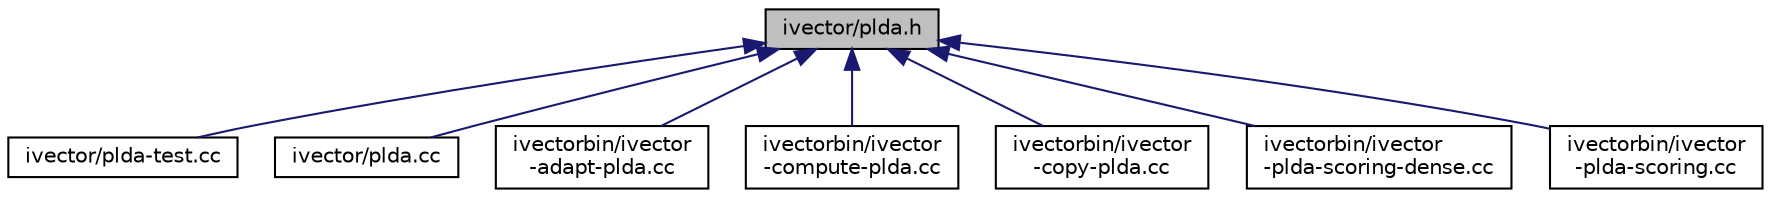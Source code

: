 digraph "ivector/plda.h"
{
  edge [fontname="Helvetica",fontsize="10",labelfontname="Helvetica",labelfontsize="10"];
  node [fontname="Helvetica",fontsize="10",shape=record];
  Node73 [label="ivector/plda.h",height=0.2,width=0.4,color="black", fillcolor="grey75", style="filled", fontcolor="black"];
  Node73 -> Node74 [dir="back",color="midnightblue",fontsize="10",style="solid",fontname="Helvetica"];
  Node74 [label="ivector/plda-test.cc",height=0.2,width=0.4,color="black", fillcolor="white", style="filled",URL="$plda-test_8cc.html"];
  Node73 -> Node75 [dir="back",color="midnightblue",fontsize="10",style="solid",fontname="Helvetica"];
  Node75 [label="ivector/plda.cc",height=0.2,width=0.4,color="black", fillcolor="white", style="filled",URL="$plda_8cc.html"];
  Node73 -> Node76 [dir="back",color="midnightblue",fontsize="10",style="solid",fontname="Helvetica"];
  Node76 [label="ivectorbin/ivector\l-adapt-plda.cc",height=0.2,width=0.4,color="black", fillcolor="white", style="filled",URL="$ivector-adapt-plda_8cc.html"];
  Node73 -> Node77 [dir="back",color="midnightblue",fontsize="10",style="solid",fontname="Helvetica"];
  Node77 [label="ivectorbin/ivector\l-compute-plda.cc",height=0.2,width=0.4,color="black", fillcolor="white", style="filled",URL="$ivector-compute-plda_8cc.html"];
  Node73 -> Node78 [dir="back",color="midnightblue",fontsize="10",style="solid",fontname="Helvetica"];
  Node78 [label="ivectorbin/ivector\l-copy-plda.cc",height=0.2,width=0.4,color="black", fillcolor="white", style="filled",URL="$ivector-copy-plda_8cc.html"];
  Node73 -> Node79 [dir="back",color="midnightblue",fontsize="10",style="solid",fontname="Helvetica"];
  Node79 [label="ivectorbin/ivector\l-plda-scoring-dense.cc",height=0.2,width=0.4,color="black", fillcolor="white", style="filled",URL="$ivector-plda-scoring-dense_8cc.html"];
  Node73 -> Node80 [dir="back",color="midnightblue",fontsize="10",style="solid",fontname="Helvetica"];
  Node80 [label="ivectorbin/ivector\l-plda-scoring.cc",height=0.2,width=0.4,color="black", fillcolor="white", style="filled",URL="$ivector-plda-scoring_8cc.html"];
}
